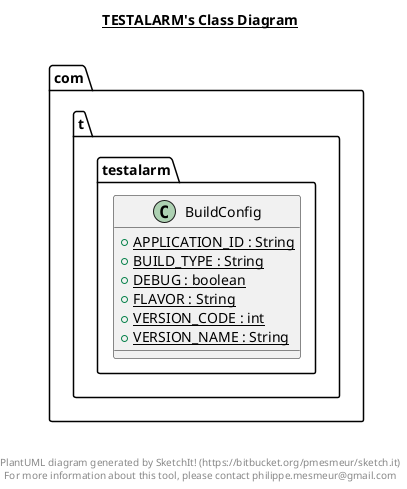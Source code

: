 @startuml

title __TESTALARM's Class Diagram__\n

  namespace com.t.testalarm {
    class com.t.testalarm.BuildConfig {
        {static} + APPLICATION_ID : String
        {static} + BUILD_TYPE : String
        {static} + DEBUG : boolean
        {static} + FLAVOR : String
        {static} + VERSION_CODE : int
        {static} + VERSION_NAME : String
    }
  }
  



right footer


PlantUML diagram generated by SketchIt! (https://bitbucket.org/pmesmeur/sketch.it)
For more information about this tool, please contact philippe.mesmeur@gmail.com
endfooter

@enduml
